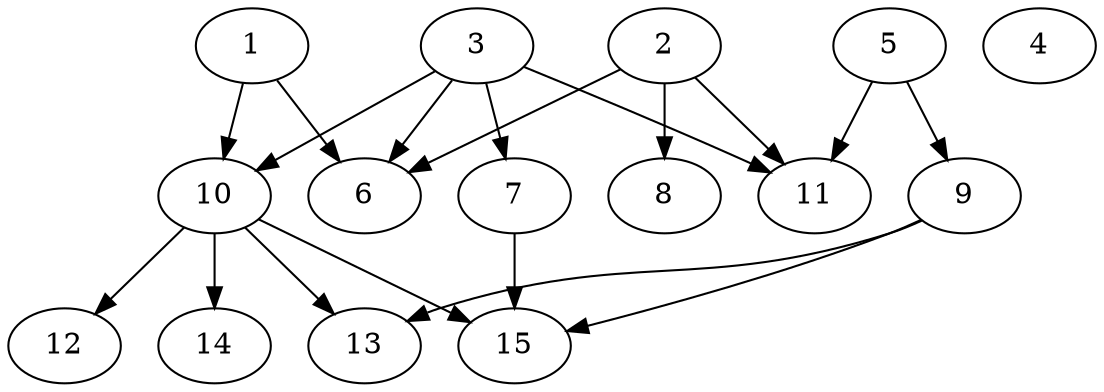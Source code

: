 // DAG automatically generated by daggen at Thu Oct  3 13:59:26 2019
// ./daggen --dot -n 15 --ccr 0.5 --fat 0.7 --regular 0.5 --density 0.6 --mindata 5242880 --maxdata 52428800 
digraph G {
  1 [size="58683392", alpha="0.04", expect_size="29341696"] 
  1 -> 6 [size ="29341696"]
  1 -> 10 [size ="29341696"]
  2 [size="86372352", alpha="0.01", expect_size="43186176"] 
  2 -> 6 [size ="43186176"]
  2 -> 8 [size ="43186176"]
  2 -> 11 [size ="43186176"]
  3 [size="44230656", alpha="0.06", expect_size="22115328"] 
  3 -> 6 [size ="22115328"]
  3 -> 7 [size ="22115328"]
  3 -> 10 [size ="22115328"]
  3 -> 11 [size ="22115328"]
  4 [size="12285952", alpha="0.13", expect_size="6142976"] 
  5 [size="79896576", alpha="0.04", expect_size="39948288"] 
  5 -> 9 [size ="39948288"]
  5 -> 11 [size ="39948288"]
  6 [size="86171648", alpha="0.18", expect_size="43085824"] 
  7 [size="79087616", alpha="0.09", expect_size="39543808"] 
  7 -> 15 [size ="39543808"]
  8 [size="62967808", alpha="0.16", expect_size="31483904"] 
  9 [size="24401920", alpha="0.04", expect_size="12200960"] 
  9 -> 13 [size ="12200960"]
  9 -> 15 [size ="12200960"]
  10 [size="102367232", alpha="0.15", expect_size="51183616"] 
  10 -> 12 [size ="51183616"]
  10 -> 13 [size ="51183616"]
  10 -> 14 [size ="51183616"]
  10 -> 15 [size ="51183616"]
  11 [size="79794176", alpha="0.12", expect_size="39897088"] 
  12 [size="98902016", alpha="0.11", expect_size="49451008"] 
  13 [size="102946816", alpha="0.19", expect_size="51473408"] 
  14 [size="37273600", alpha="0.08", expect_size="18636800"] 
  15 [size="100808704", alpha="0.11", expect_size="50404352"] 
}
